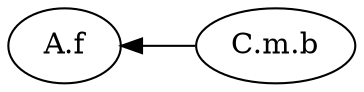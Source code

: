 digraph G {
        dir=forward;
        rankdir=RL;
       
        Cmb -> Cma;
        Cma [label="A.f"];
        Cmb [label="C.m.b"];
}